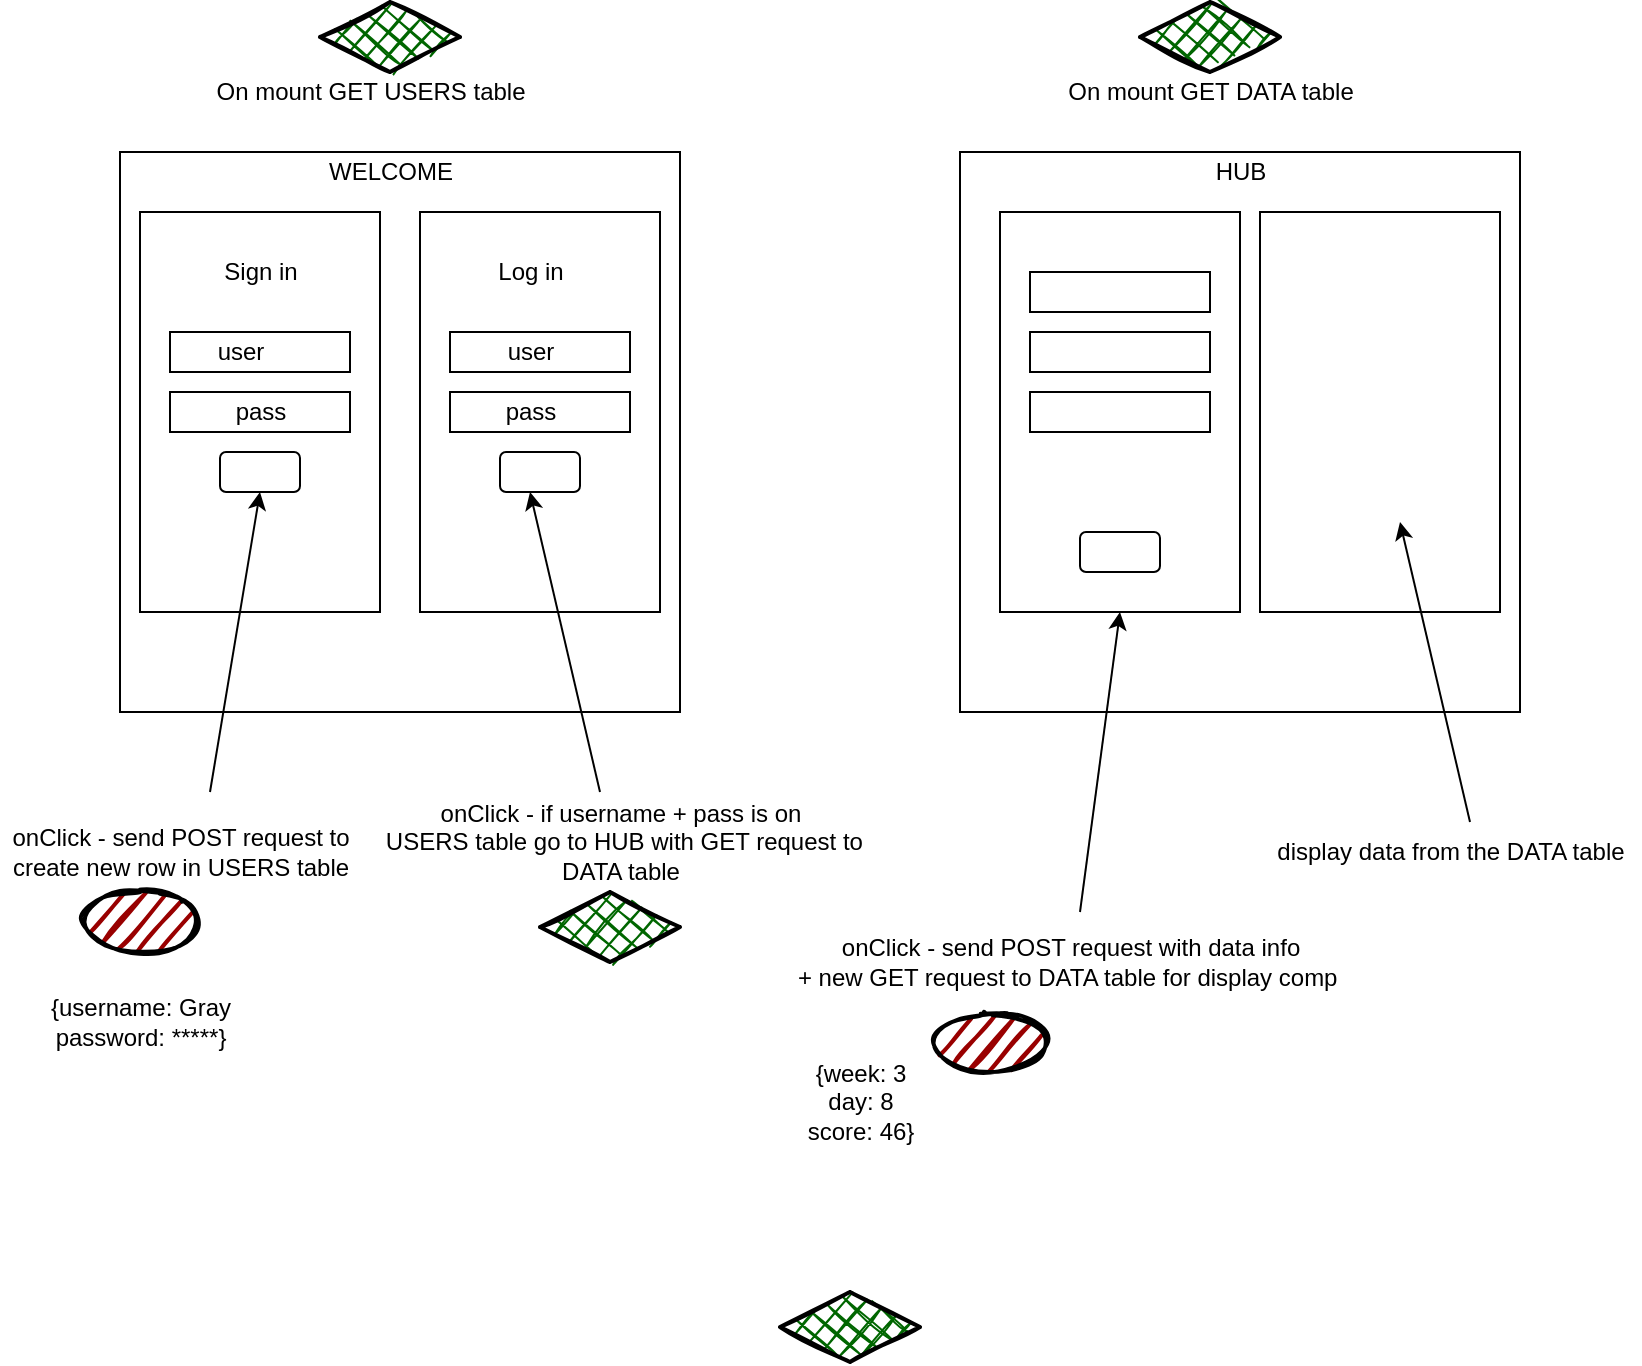 <mxfile>
    <diagram id="ifP8wP84b5TffOVJXFP8" name="Page-1">
        <mxGraphModel dx="1197" dy="705" grid="1" gridSize="10" guides="1" tooltips="1" connect="1" arrows="1" fold="1" page="1" pageScale="1" pageWidth="827" pageHeight="1169" math="0" shadow="0">
            <root>
                <mxCell id="0"/>
                <mxCell id="1" parent="0"/>
                <mxCell id="7" value="" style="whiteSpace=wrap;html=1;aspect=fixed;" parent="1" vertex="1">
                    <mxGeometry x="60" y="110" width="280" height="280" as="geometry"/>
                </mxCell>
                <mxCell id="8" value="" style="whiteSpace=wrap;html=1;aspect=fixed;" parent="1" vertex="1">
                    <mxGeometry x="480" y="110" width="280" height="280" as="geometry"/>
                </mxCell>
                <mxCell id="9" value="" style="rounded=0;whiteSpace=wrap;html=1;" parent="1" vertex="1">
                    <mxGeometry x="70" y="140" width="120" height="200" as="geometry"/>
                </mxCell>
                <mxCell id="10" value="" style="rounded=0;whiteSpace=wrap;html=1;" parent="1" vertex="1">
                    <mxGeometry x="210" y="140" width="120" height="200" as="geometry"/>
                </mxCell>
                <mxCell id="11" value="" style="rounded=0;whiteSpace=wrap;html=1;" parent="1" vertex="1">
                    <mxGeometry x="500" y="140" width="120" height="200" as="geometry"/>
                </mxCell>
                <mxCell id="12" value="" style="rounded=0;whiteSpace=wrap;html=1;" parent="1" vertex="1">
                    <mxGeometry x="630" y="140" width="120" height="200" as="geometry"/>
                </mxCell>
                <mxCell id="13" value="On mount GET USERS table" style="text;html=1;align=center;verticalAlign=middle;resizable=0;points=[];autosize=1;strokeColor=none;fillColor=none;" parent="1" vertex="1">
                    <mxGeometry x="100" y="70" width="170" height="20" as="geometry"/>
                </mxCell>
                <mxCell id="14" value="On mount GET DATA table" style="text;html=1;align=center;verticalAlign=middle;resizable=0;points=[];autosize=1;strokeColor=none;fillColor=none;" parent="1" vertex="1">
                    <mxGeometry x="525" y="70" width="160" height="20" as="geometry"/>
                </mxCell>
                <mxCell id="15" value="WELCOME" style="text;html=1;align=center;verticalAlign=middle;resizable=0;points=[];autosize=1;strokeColor=none;fillColor=none;" parent="1" vertex="1">
                    <mxGeometry x="155" y="110" width="80" height="20" as="geometry"/>
                </mxCell>
                <mxCell id="16" value="HUB" style="text;html=1;align=center;verticalAlign=middle;resizable=0;points=[];autosize=1;strokeColor=none;fillColor=none;" parent="1" vertex="1">
                    <mxGeometry x="600" y="110" width="40" height="20" as="geometry"/>
                </mxCell>
                <mxCell id="17" value="" style="rounded=0;whiteSpace=wrap;html=1;" parent="1" vertex="1">
                    <mxGeometry x="85" y="200" width="90" height="20" as="geometry"/>
                </mxCell>
                <mxCell id="18" value="" style="rounded=0;whiteSpace=wrap;html=1;" parent="1" vertex="1">
                    <mxGeometry x="85" y="230" width="90" height="20" as="geometry"/>
                </mxCell>
                <mxCell id="19" value="" style="rounded=0;whiteSpace=wrap;html=1;" parent="1" vertex="1">
                    <mxGeometry x="225" y="200" width="90" height="20" as="geometry"/>
                </mxCell>
                <mxCell id="20" value="" style="rounded=0;whiteSpace=wrap;html=1;" parent="1" vertex="1">
                    <mxGeometry x="225" y="230" width="90" height="20" as="geometry"/>
                </mxCell>
                <mxCell id="21" value="Sign in" style="text;html=1;align=center;verticalAlign=middle;resizable=0;points=[];autosize=1;strokeColor=none;fillColor=none;" parent="1" vertex="1">
                    <mxGeometry x="105" y="160" width="50" height="20" as="geometry"/>
                </mxCell>
                <mxCell id="22" value="Log in" style="text;html=1;align=center;verticalAlign=middle;resizable=0;points=[];autosize=1;strokeColor=none;fillColor=none;" parent="1" vertex="1">
                    <mxGeometry x="240" y="160" width="50" height="20" as="geometry"/>
                </mxCell>
                <mxCell id="23" value="" style="rounded=1;whiteSpace=wrap;html=1;" parent="1" vertex="1">
                    <mxGeometry x="110" y="260" width="40" height="20" as="geometry"/>
                </mxCell>
                <mxCell id="24" value="" style="rounded=1;whiteSpace=wrap;html=1;" parent="1" vertex="1">
                    <mxGeometry x="250" y="260" width="40" height="20" as="geometry"/>
                </mxCell>
                <mxCell id="25" value="" style="endArrow=classic;html=1;entryX=0.5;entryY=1;entryDx=0;entryDy=0;" parent="1" target="23" edge="1">
                    <mxGeometry width="50" height="50" relative="1" as="geometry">
                        <mxPoint x="105" y="430" as="sourcePoint"/>
                        <mxPoint x="155" y="380" as="targetPoint"/>
                    </mxGeometry>
                </mxCell>
                <mxCell id="26" value="onClick - send POST request to&lt;br&gt;create new row in USERS table" style="text;html=1;align=center;verticalAlign=middle;resizable=0;points=[];autosize=1;strokeColor=none;fillColor=none;" parent="1" vertex="1">
                    <mxGeometry y="445" width="180" height="30" as="geometry"/>
                </mxCell>
                <mxCell id="27" value="onClick - if username + pass is on&lt;br&gt;&amp;nbsp;USERS table go to HUB with GET request to&lt;br&gt;DATA table" style="text;html=1;align=center;verticalAlign=middle;resizable=0;points=[];autosize=1;strokeColor=none;fillColor=none;" parent="1" vertex="1">
                    <mxGeometry x="180" y="430" width="260" height="50" as="geometry"/>
                </mxCell>
                <mxCell id="28" value="" style="endArrow=classic;html=1;entryX=0.5;entryY=1;entryDx=0;entryDy=0;" parent="1" edge="1">
                    <mxGeometry width="50" height="50" relative="1" as="geometry">
                        <mxPoint x="300" y="430" as="sourcePoint"/>
                        <mxPoint x="265" y="280" as="targetPoint"/>
                    </mxGeometry>
                </mxCell>
                <mxCell id="29" value="user" style="text;html=1;align=center;verticalAlign=middle;resizable=0;points=[];autosize=1;strokeColor=none;fillColor=none;" parent="1" vertex="1">
                    <mxGeometry x="245" y="200" width="40" height="20" as="geometry"/>
                </mxCell>
                <mxCell id="30" value="user" style="text;html=1;align=center;verticalAlign=middle;resizable=0;points=[];autosize=1;strokeColor=none;fillColor=none;" parent="1" vertex="1">
                    <mxGeometry x="100" y="200" width="40" height="20" as="geometry"/>
                </mxCell>
                <mxCell id="31" value="pass" style="text;html=1;align=center;verticalAlign=middle;resizable=0;points=[];autosize=1;strokeColor=none;fillColor=none;" parent="1" vertex="1">
                    <mxGeometry x="245" y="230" width="40" height="20" as="geometry"/>
                </mxCell>
                <mxCell id="32" value="pass" style="text;html=1;align=center;verticalAlign=middle;resizable=0;points=[];autosize=1;strokeColor=none;fillColor=none;" parent="1" vertex="1">
                    <mxGeometry x="110" y="230" width="40" height="20" as="geometry"/>
                </mxCell>
                <mxCell id="33" value="" style="endArrow=classic;html=1;entryX=0.5;entryY=1;entryDx=0;entryDy=0;" parent="1" edge="1">
                    <mxGeometry width="50" height="50" relative="1" as="geometry">
                        <mxPoint x="540" y="490" as="sourcePoint"/>
                        <mxPoint x="560" y="340" as="targetPoint"/>
                    </mxGeometry>
                </mxCell>
                <mxCell id="34" value="" style="rounded=1;whiteSpace=wrap;html=1;" parent="1" vertex="1">
                    <mxGeometry x="540" y="300" width="40" height="20" as="geometry"/>
                </mxCell>
                <mxCell id="35" value="" style="rounded=0;whiteSpace=wrap;html=1;" parent="1" vertex="1">
                    <mxGeometry x="515" y="170" width="90" height="20" as="geometry"/>
                </mxCell>
                <mxCell id="36" value="" style="rounded=0;whiteSpace=wrap;html=1;" parent="1" vertex="1">
                    <mxGeometry x="515" y="200" width="90" height="20" as="geometry"/>
                </mxCell>
                <mxCell id="37" value="" style="rounded=0;whiteSpace=wrap;html=1;" parent="1" vertex="1">
                    <mxGeometry x="515" y="230" width="90" height="20" as="geometry"/>
                </mxCell>
                <mxCell id="38" value="onClick - send POST request with data info&lt;br&gt;+ new GET request to DATA table for display comp&amp;nbsp;" style="text;html=1;align=center;verticalAlign=middle;resizable=0;points=[];autosize=1;strokeColor=none;fillColor=none;" parent="1" vertex="1">
                    <mxGeometry x="390" y="500" width="290" height="30" as="geometry"/>
                </mxCell>
                <mxCell id="39" value="" style="endArrow=classic;html=1;entryX=0.5;entryY=1;entryDx=0;entryDy=0;" parent="1" edge="1">
                    <mxGeometry width="50" height="50" relative="1" as="geometry">
                        <mxPoint x="735" y="445" as="sourcePoint"/>
                        <mxPoint x="700" y="295" as="targetPoint"/>
                    </mxGeometry>
                </mxCell>
                <mxCell id="40" value="display data from the DATA table" style="text;html=1;align=center;verticalAlign=middle;resizable=0;points=[];autosize=1;strokeColor=none;fillColor=none;" parent="1" vertex="1">
                    <mxGeometry x="630" y="450" width="190" height="20" as="geometry"/>
                </mxCell>
                <mxCell id="41" value="" style="ellipse;whiteSpace=wrap;html=1;strokeWidth=2;fillWeight=2;hachureGap=8;fillColor=#990000;fillStyle=dots;sketch=1;" parent="1" vertex="1">
                    <mxGeometry x="40" y="480" width="60" height="30" as="geometry"/>
                </mxCell>
                <mxCell id="42" value="" style="ellipse;whiteSpace=wrap;html=1;strokeWidth=2;fillWeight=2;hachureGap=8;fillColor=#990000;fillStyle=dots;sketch=1;" parent="1" vertex="1">
                    <mxGeometry x="465" y="540" width="60" height="30" as="geometry"/>
                </mxCell>
                <mxCell id="43" value="" style="rhombus;whiteSpace=wrap;html=1;strokeWidth=2;fillWeight=-1;hachureGap=8;fillStyle=cross-hatch;fillColor=#006600;sketch=1;" parent="1" vertex="1">
                    <mxGeometry x="160" y="35" width="70" height="35" as="geometry"/>
                </mxCell>
                <mxCell id="44" value="" style="rhombus;whiteSpace=wrap;html=1;strokeWidth=2;fillWeight=-1;hachureGap=8;fillStyle=cross-hatch;fillColor=#006600;sketch=1;" parent="1" vertex="1">
                    <mxGeometry x="570" y="35" width="70" height="35" as="geometry"/>
                </mxCell>
                <mxCell id="45" value="" style="rhombus;whiteSpace=wrap;html=1;strokeWidth=2;fillWeight=-1;hachureGap=8;fillStyle=cross-hatch;fillColor=#006600;sketch=1;" parent="1" vertex="1">
                    <mxGeometry x="270" y="480" width="70" height="35" as="geometry"/>
                </mxCell>
                <mxCell id="46" value="" style="rhombus;whiteSpace=wrap;html=1;strokeWidth=2;fillWeight=-1;hachureGap=8;fillStyle=cross-hatch;fillColor=#006600;sketch=1;" parent="1" vertex="1">
                    <mxGeometry x="390" y="680" width="70" height="35" as="geometry"/>
                </mxCell>
                <mxCell id="48" value="{username: Gray&lt;br&gt;password: *****}" style="text;html=1;align=center;verticalAlign=middle;resizable=0;points=[];autosize=1;strokeColor=none;fillColor=none;" parent="1" vertex="1">
                    <mxGeometry x="15" y="530" width="110" height="30" as="geometry"/>
                </mxCell>
                <mxCell id="49" value="{week: 3&lt;br&gt;day: 8&lt;br&gt;score: 46}" style="text;html=1;align=center;verticalAlign=middle;resizable=0;points=[];autosize=1;strokeColor=none;fillColor=none;" parent="1" vertex="1">
                    <mxGeometry x="395" y="560" width="70" height="50" as="geometry"/>
                </mxCell>
            </root>
        </mxGraphModel>
    </diagram>
</mxfile>